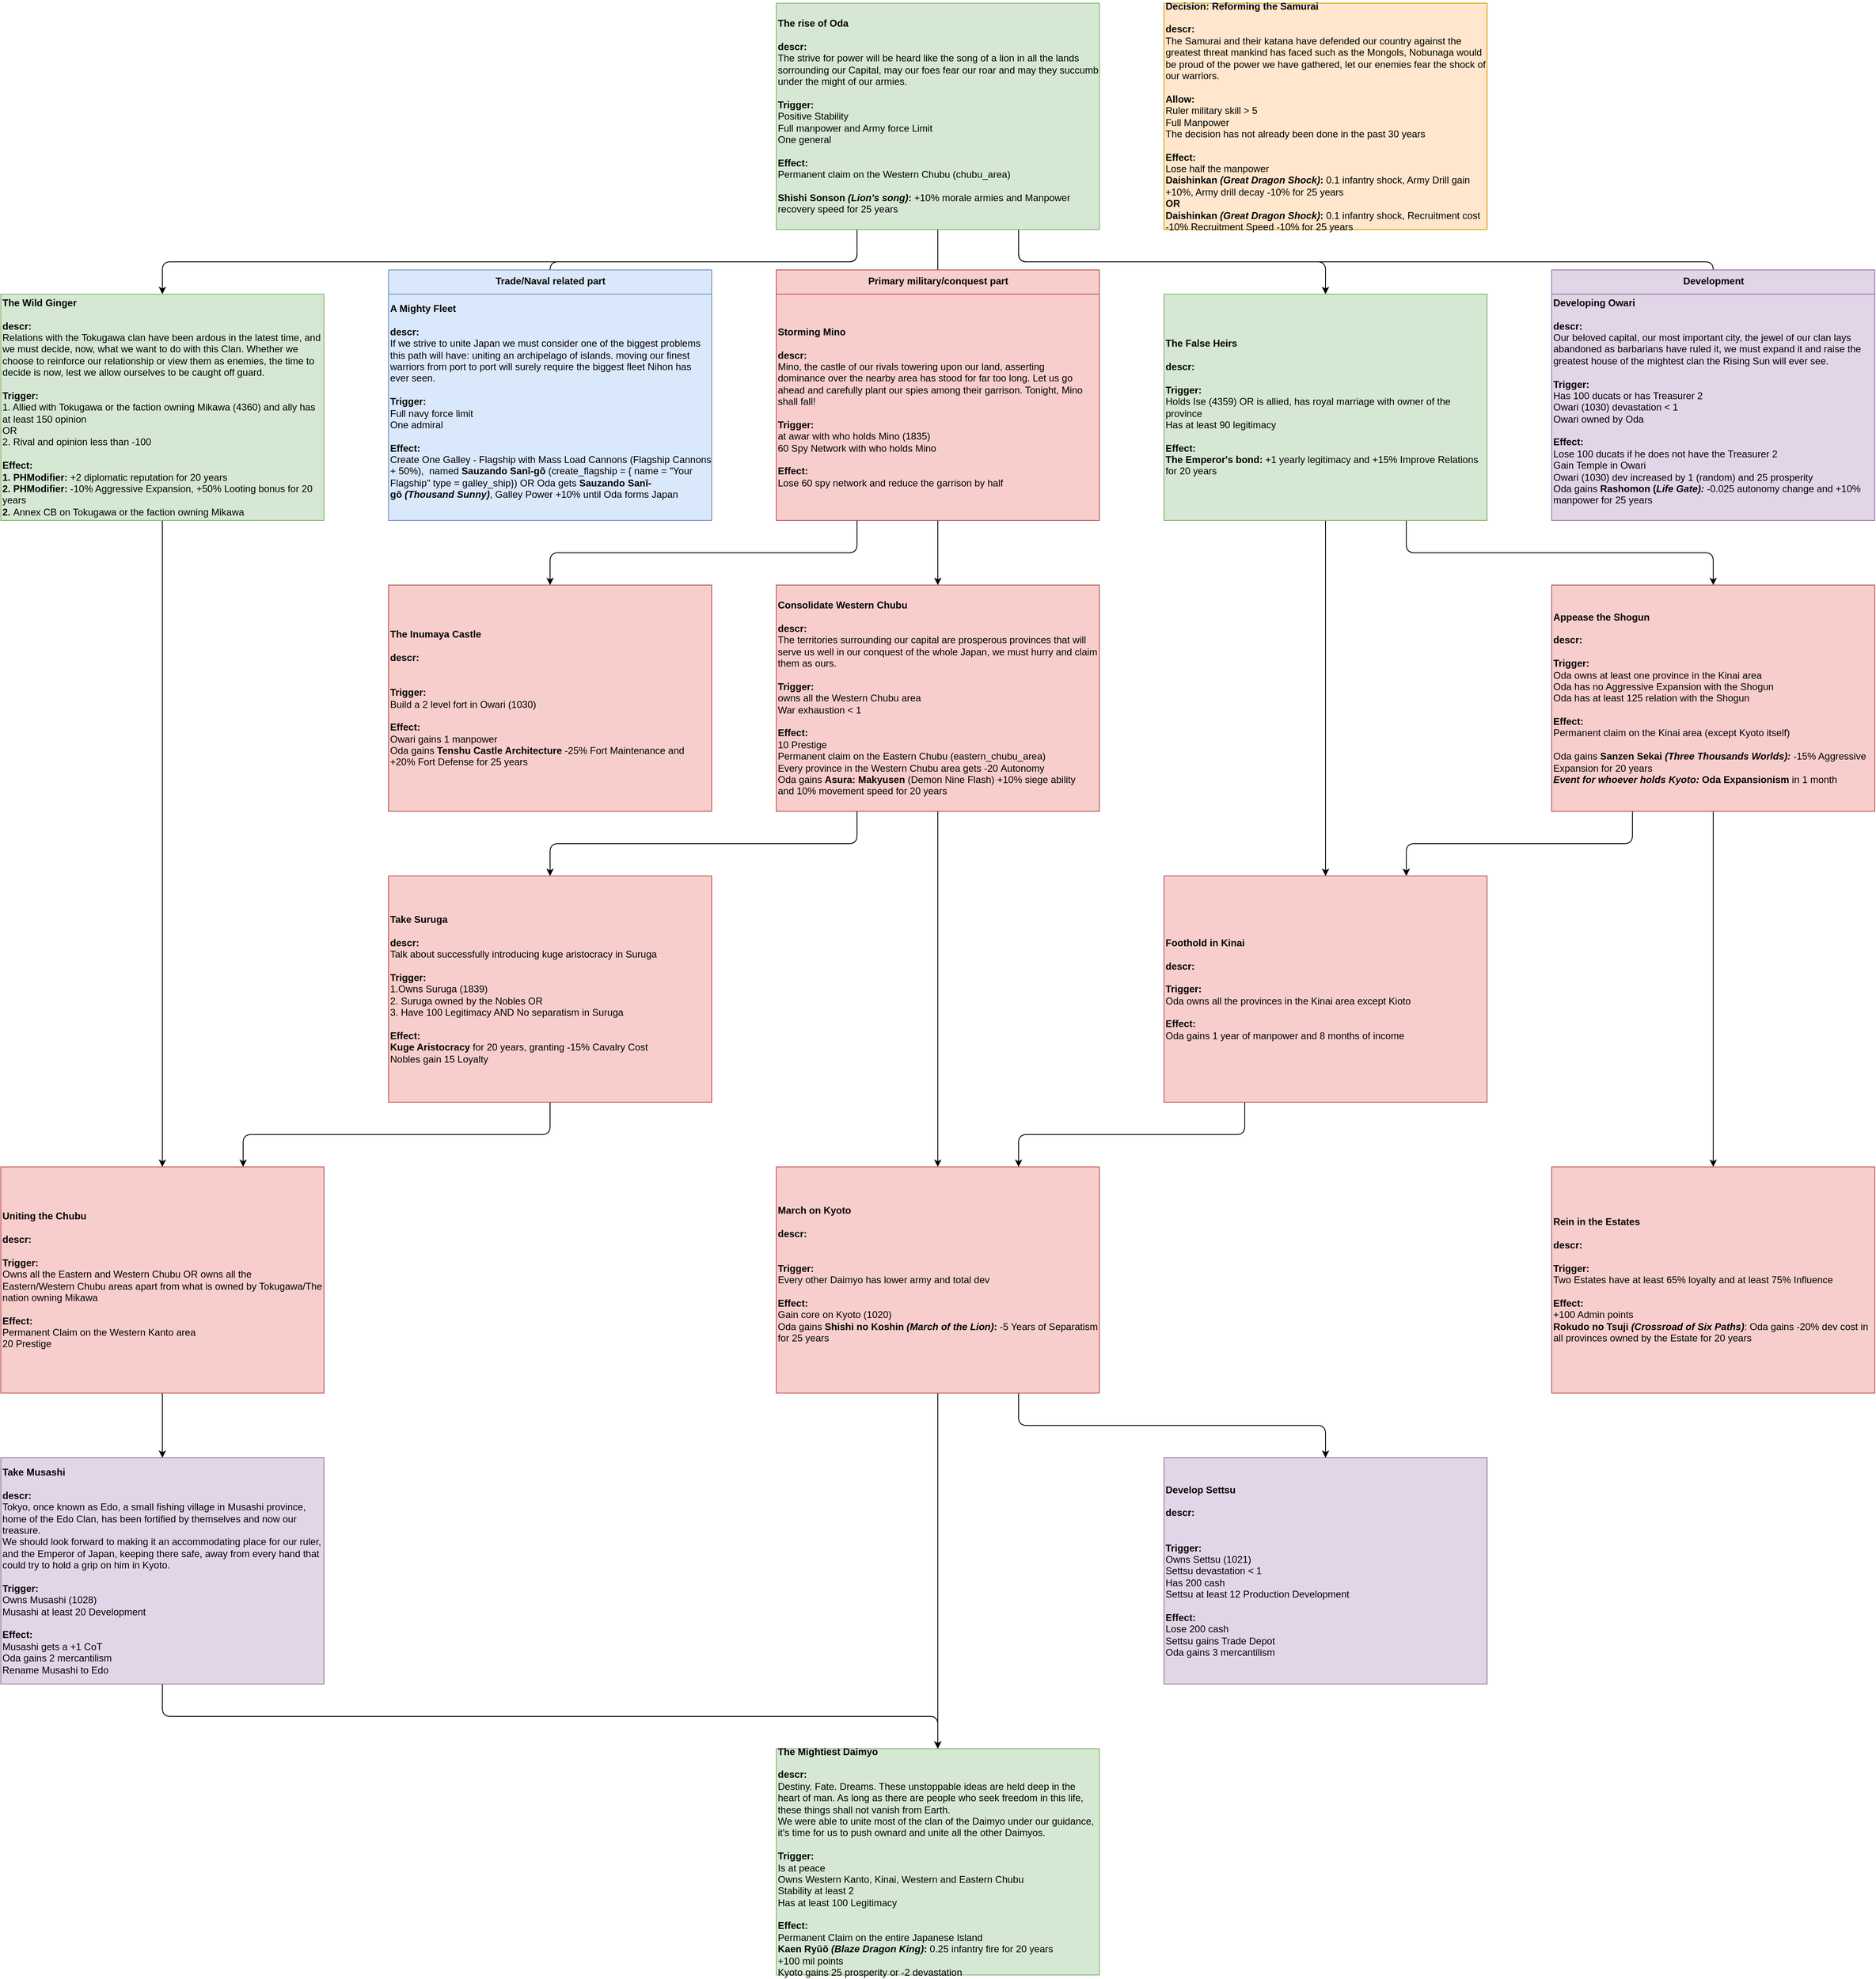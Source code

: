 <mxfile version="12.3.2" type="device" pages="2"><diagram id="JSD4XVhqdjZ0qdAwJBC-" name="Missions"><mxGraphModel dx="1211" dy="680" grid="1" gridSize="10" guides="1" tooltips="1" connect="1" arrows="1" fold="1" page="1" pageScale="1" pageWidth="850" pageHeight="1100" math="0" shadow="0"><root><mxCell id="0"/><mxCell id="1" value="Main" style="" parent="0"/><mxCell id="2OBGQx4GqxeWpotv18xd-1" style="edgeStyle=orthogonalEdgeStyle;rounded=1;orthogonalLoop=1;jettySize=auto;html=1;exitX=0.25;exitY=1;exitDx=0;exitDy=0;strokeColor=#000000;" parent="1" source="Y26h0f_wuVTDSehm1rrH-1" target="B0rpLfULLucIOQTWDKYv-7" edge="1"><mxGeometry relative="1" as="geometry"/></mxCell><mxCell id="2OBGQx4GqxeWpotv18xd-2" style="edgeStyle=orthogonalEdgeStyle;rounded=1;orthogonalLoop=1;jettySize=auto;html=1;exitX=0.25;exitY=1;exitDx=0;exitDy=0;strokeColor=#000000;" parent="1" source="Y26h0f_wuVTDSehm1rrH-1" target="Y26h0f_wuVTDSehm1rrH-34" edge="1"><mxGeometry relative="1" as="geometry"><mxPoint x="220" y="210" as="targetPoint"/></mxGeometry></mxCell><mxCell id="2OBGQx4GqxeWpotv18xd-4" value="" style="edgeStyle=orthogonalEdgeStyle;rounded=1;orthogonalLoop=1;jettySize=auto;html=1;align=left;strokeColor=#000000;" parent="1" source="Y26h0f_wuVTDSehm1rrH-1" target="2OBGQx4GqxeWpotv18xd-3" edge="1"><mxGeometry relative="1" as="geometry"/></mxCell><mxCell id="2OBGQx4GqxeWpotv18xd-35" style="edgeStyle=orthogonalEdgeStyle;rounded=1;orthogonalLoop=1;jettySize=auto;html=1;exitX=0.75;exitY=1;exitDx=0;exitDy=0;fontFamily=Helvetica;fontSize=12;align=left;strokeColor=#000000;" parent="1" source="Y26h0f_wuVTDSehm1rrH-1" target="LGNKh-_NVytR2vD37A4J-4" edge="1"><mxGeometry relative="1" as="geometry"/></mxCell><mxCell id="2OBGQx4GqxeWpotv18xd-37" style="edgeStyle=orthogonalEdgeStyle;rounded=1;orthogonalLoop=1;jettySize=auto;html=1;exitX=0.75;exitY=1;exitDx=0;exitDy=0;fontFamily=Helvetica;fontSize=12;align=left;strokeColor=#000000;" parent="1" source="Y26h0f_wuVTDSehm1rrH-1" target="2OBGQx4GqxeWpotv18xd-30" edge="1"><mxGeometry relative="1" as="geometry"/></mxCell><mxCell id="Y26h0f_wuVTDSehm1rrH-1" value="&lt;b style=&quot;font-size: 12px&quot;&gt;The rise of Oda&lt;/b&gt;&lt;br style=&quot;font-size: 12px&quot;&gt;&lt;br style=&quot;font-size: 12px&quot;&gt;&lt;b style=&quot;font-size: 12px&quot;&gt;descr:&lt;/b&gt;&amp;nbsp;&lt;div align=&quot;left&quot; style=&quot;font-size: 12px&quot;&gt;&lt;div align=&quot;left&quot;&gt;The strive for power will be heard like the song of a lion in all the lands sorrounding our Capital, may our foes fear our roar and may they succumb under the might of our armies.&lt;/div&gt;&lt;div align=&quot;left&quot;&gt;&lt;br&gt;&lt;/div&gt;&lt;/div&gt;&lt;div align=&quot;left&quot; style=&quot;font-size: 12px&quot;&gt;&lt;b style=&quot;font-size: 12px&quot;&gt;Trigger:&lt;/b&gt;&lt;/div&gt;&lt;div align=&quot;left&quot; style=&quot;font-size: 12px&quot;&gt;Positive Stability&lt;/div&gt;&lt;div align=&quot;left&quot; style=&quot;font-size: 12px&quot;&gt;Full manpower and Army force Limit&lt;/div&gt;&lt;div align=&quot;left&quot; style=&quot;font-size: 12px&quot;&gt;One general&lt;/div&gt;&lt;div align=&quot;left&quot; style=&quot;font-size: 12px&quot;&gt;&lt;br style=&quot;font-size: 12px&quot;&gt;&lt;/div&gt;&lt;div align=&quot;left&quot; style=&quot;font-size: 12px&quot;&gt;&lt;b style=&quot;font-size: 12px&quot;&gt;Effect:&lt;/b&gt;&lt;/div&gt;&lt;div align=&quot;left&quot; style=&quot;font-size: 12px&quot;&gt;Permanent claim on the Western Chubu (chubu_area)&lt;/div&gt;&lt;div align=&quot;left&quot; style=&quot;font-size: 12px&quot;&gt;&lt;br style=&quot;font-size: 12px&quot;&gt;&lt;/div&gt;&lt;b style=&quot;font-size: 12px&quot;&gt;Shishi Sonson&amp;nbsp;&lt;i style=&quot;font-size: 12px&quot;&gt;(Lion's song)&lt;/i&gt;:&lt;/b&gt;&lt;span style=&quot;font-size: 12px&quot;&gt;&amp;nbsp;+10% morale armies and Manpower recovery speed&amp;nbsp;for 25 years&lt;/span&gt;&lt;b style=&quot;font-size: 12px&quot;&gt;&lt;br style=&quot;font-size: 12px&quot;&gt;&lt;/b&gt;" style="rounded=0;whiteSpace=wrap;html=1;align=left;fillColor=#d5e8d4;strokeColor=#82b366;fontSize=12;fontFamily=Helvetica;" parent="1" vertex="1"><mxGeometry x="960" width="400" height="280" as="geometry"/></mxCell><mxCell id="8i89jGj5T_vlo5FBHWfQ-71" value="&lt;b&gt;Decision: Reforming the Samurai&lt;/b&gt;&lt;br&gt;&lt;br&gt;&lt;b&gt;descr:&lt;/b&gt;&amp;nbsp;&lt;div align=&quot;left&quot;&gt;The Samurai and their katana have defended our country against the greatest threat mankind has faced such as the Mongols, Nobunaga would be proud of the power we have gathered, let our enemies fear the shock of our warriors.&lt;/div&gt;&lt;div align=&quot;left&quot;&gt;&lt;br&gt;&lt;/div&gt;&lt;div align=&quot;left&quot;&gt;&lt;b&gt;Allow:&lt;/b&gt;&lt;/div&gt;&lt;div align=&quot;left&quot;&gt;Ruler military skill &amp;gt; 5&lt;/div&gt;&lt;div align=&quot;left&quot;&gt;Full Manpower&lt;/div&gt;&lt;div align=&quot;left&quot;&gt;The decision has not already been done in the past 30 years&lt;/div&gt;&lt;div align=&quot;left&quot;&gt;&lt;br&gt;&lt;/div&gt;&lt;div align=&quot;left&quot;&gt;&lt;b&gt;Effect:&lt;/b&gt;&lt;/div&gt;Lose&amp;nbsp;half the manpower&lt;br&gt;&lt;b&gt;Daishinkan&amp;nbsp;&lt;/b&gt;&lt;i&gt;&lt;b&gt;(Great Dragon Shock)&lt;/b&gt;&lt;/i&gt;&lt;b&gt;:&lt;/b&gt;&amp;nbsp;0.1 infantry shock, Army Drill gain +10%, Army drill decay -10% for 25 years&lt;br&gt;&lt;b&gt;OR&lt;br&gt;&lt;/b&gt;&lt;b&gt;Daishinkan&amp;nbsp;&lt;/b&gt;&lt;i&gt;&lt;b&gt;(Great Dragon Shock)&lt;/b&gt;&lt;/i&gt;&lt;b&gt;:&lt;/b&gt;&amp;nbsp;0.1 infantry shock, Recruitment cost -10% Recruitment Speed -10% for 25 years&lt;b&gt;&lt;br&gt;&lt;/b&gt;" style="rounded=0;whiteSpace=wrap;html=1;align=left;fillColor=#ffe6cc;strokeColor=#d79b00;fontSize=12;fontFamily=Helvetica;" parent="1" vertex="1"><mxGeometry x="1440" width="400" height="280" as="geometry"/></mxCell><mxCell id="LGNKh-_NVytR2vD37A4J-4" value="&lt;b&gt;Developing Owari&lt;/b&gt;&lt;br&gt;&lt;br&gt;&lt;b&gt;descr:&lt;/b&gt;&amp;nbsp;&lt;div align=&quot;left&quot;&gt;Our beloved capital, our most important city, the jewel of our clan lays abandoned as barbarians have ruled it, we must expand it and raise the greatest house of the mightest clan the Rising Sun will ever see.&lt;/div&gt;&lt;div align=&quot;left&quot;&gt;&lt;br&gt;&lt;/div&gt;&lt;div align=&quot;left&quot;&gt;&lt;b&gt;Trigger:&lt;/b&gt;&lt;/div&gt;&lt;div align=&quot;left&quot;&gt;Has 100 ducats or has&amp;nbsp;Treasurer 2&lt;/div&gt;&lt;div align=&quot;left&quot;&gt;Owari (1030) devastation &amp;lt; 1&lt;/div&gt;&lt;div align=&quot;left&quot;&gt;Owari owned by Oda&lt;br&gt;&lt;/div&gt;&lt;div align=&quot;left&quot;&gt;&lt;br&gt;&lt;/div&gt;&lt;div align=&quot;left&quot;&gt;&lt;b&gt;Effect:&lt;/b&gt;&lt;/div&gt;&lt;div align=&quot;left&quot;&gt;Lose 100 ducats if he does not have the Treasurer 2&lt;/div&gt;&lt;div align=&quot;left&quot;&gt;Gain Temple in Owari&lt;br&gt;&lt;/div&gt;&lt;div align=&quot;left&quot;&gt;Owari (1030) dev increased by&amp;nbsp;1 (random) and 25 prosperity&lt;br&gt;&lt;/div&gt;&lt;div align=&quot;left&quot;&gt;Oda gains&amp;nbsp;&lt;b&gt;Rashomon (&lt;/b&gt;&lt;i style=&quot;font-weight: bold&quot;&gt;Life Gate):&lt;/i&gt;&amp;nbsp;-0.025&amp;nbsp;autonomy change and +10% manpower for 25 years&lt;/div&gt;&lt;b style=&quot;font-size: 12px&quot;&gt;&lt;br&gt;&lt;/b&gt;" style="rounded=0;whiteSpace=wrap;html=1;align=left;fillColor=#e1d5e7;strokeColor=#9673a6;fontSize=12;fontFamily=Helvetica;" parent="1" vertex="1"><mxGeometry x="1920" y="360" width="400" height="280" as="geometry"/></mxCell><mxCell id="2OBGQx4GqxeWpotv18xd-40" style="edgeStyle=orthogonalEdgeStyle;rounded=1;orthogonalLoop=1;jettySize=auto;html=1;exitX=0.75;exitY=1;exitDx=0;exitDy=0;fontFamily=Helvetica;fontSize=12;align=left;strokeColor=#000000;" parent="1" source="2OBGQx4GqxeWpotv18xd-30" target="2OBGQx4GqxeWpotv18xd-38" edge="1"><mxGeometry relative="1" as="geometry"/></mxCell><mxCell id="2OBGQx4GqxeWpotv18xd-41" style="edgeStyle=orthogonalEdgeStyle;rounded=1;orthogonalLoop=1;jettySize=auto;html=1;exitX=0.5;exitY=1;exitDx=0;exitDy=0;fontFamily=Helvetica;fontSize=12;align=left;strokeColor=#000000;" parent="1" source="2OBGQx4GqxeWpotv18xd-30" target="2OBGQx4GqxeWpotv18xd-39" edge="1"><mxGeometry relative="1" as="geometry"/></mxCell><mxCell id="2OBGQx4GqxeWpotv18xd-30" value="&lt;b&gt;The False Heirs&lt;/b&gt;&lt;br&gt;&lt;br&gt;&lt;b&gt;descr:&lt;/b&gt;&amp;nbsp;&lt;div align=&quot;left&quot;&gt;&lt;br&gt;&lt;/div&gt;&lt;div align=&quot;left&quot;&gt;&lt;b&gt;Trigger:&lt;/b&gt;&lt;/div&gt;&lt;div align=&quot;left&quot;&gt;Holds Ise (4359) OR is allied, has royal marriage with&amp;nbsp;owner of the province&lt;br&gt;&lt;/div&gt;&lt;div align=&quot;left&quot;&gt;Has&amp;nbsp;at least&amp;nbsp;90&amp;nbsp;legitimacy&lt;/div&gt;&lt;div align=&quot;left&quot;&gt;&lt;br&gt;&lt;/div&gt;&lt;div align=&quot;left&quot;&gt;&lt;b&gt;Effect:&lt;/b&gt;&lt;/div&gt;&lt;div align=&quot;left&quot;&gt;&lt;b&gt;The Emperor's bond:&lt;/b&gt;&amp;nbsp;+1 yearly legitimacy and +15% Improve Relations for 20 years&lt;/div&gt;" style="rounded=0;whiteSpace=wrap;html=1;align=left;fillColor=#d5e8d4;strokeColor=#82b366;fontSize=12;fontFamily=Helvetica;" parent="1" vertex="1"><mxGeometry x="1440" y="360" width="400" height="280" as="geometry"/></mxCell><mxCell id="Ve_RlpRxSm9PocRQa8Es-2" value="&lt;div style=&quot;font-size: 12px&quot;&gt;&lt;div&gt;&lt;b&gt;Develop Settsu&lt;/b&gt;&lt;br&gt;&lt;br&gt;&lt;b&gt;descr:&lt;/b&gt;&amp;nbsp;&lt;div align=&quot;left&quot;&gt;&lt;br&gt;&lt;/div&gt;&lt;div align=&quot;left&quot;&gt;&lt;br&gt;&lt;/div&gt;&lt;div align=&quot;left&quot;&gt;&lt;b&gt;Trigger:&lt;/b&gt;&lt;/div&gt;&lt;div align=&quot;left&quot;&gt;Owns Settsu (1021)&lt;/div&gt;&lt;div align=&quot;left&quot;&gt;Settsu devastation &amp;lt; 1&lt;/div&gt;&lt;div align=&quot;left&quot;&gt;Has 200 cash&lt;/div&gt;&lt;div align=&quot;left&quot;&gt;Settsu at least 12 Production Development&lt;br&gt;&lt;/div&gt;&lt;div align=&quot;left&quot;&gt;&lt;br&gt;&lt;/div&gt;&lt;div align=&quot;left&quot;&gt;&lt;b&gt;Effect:&lt;/b&gt;&lt;/div&gt;&lt;/div&gt;&lt;div align=&quot;left&quot;&gt;Lose 200 cash&lt;/div&gt;&lt;div align=&quot;left&quot;&gt;Settsu gains Trade Depot&lt;/div&gt;&lt;div align=&quot;left&quot;&gt;Oda gains 3 mercantilism&lt;/div&gt;&lt;/div&gt;" style="rounded=0;whiteSpace=wrap;html=1;align=left;fillColor=#e1d5e7;strokeColor=#9673a6;fontSize=12;fontFamily=Helvetica;" parent="1" vertex="1"><mxGeometry x="1440" y="1800" width="400" height="280" as="geometry"/></mxCell><mxCell id="TkfKBhI54Y9WSPTqpmGy-44" style="edgeStyle=orthogonalEdgeStyle;rounded=1;orthogonalLoop=1;jettySize=auto;html=1;exitX=0.5;exitY=1;exitDx=0;exitDy=0;strokeColor=#000000;" parent="1" source="QoZ0epcxOF2cXhuymn23-5" target="8SSY3p436gc_u3E1pyFP-8" edge="1"><mxGeometry relative="1" as="geometry"/></mxCell><mxCell id="QoZ0epcxOF2cXhuymn23-5" value="&lt;div style=&quot;font-size: 12px&quot;&gt;&lt;div&gt;&lt;b&gt;Take Musashi&lt;/b&gt;&lt;br&gt;&lt;br&gt;&lt;b&gt;descr:&lt;/b&gt;&amp;nbsp;&lt;div align=&quot;left&quot;&gt;&lt;div align=&quot;left&quot;&gt;Tokyo, once known as Edo, a small fishing village in Musashi province, home of the Edo Clan, has been fortified by themselves and now our treasure.&lt;/div&gt;&lt;div align=&quot;left&quot;&gt;We should look forward to making it an accommodating place for our ruler, and the Emperor of Japan, keeping there safe, away from every hand that could try to hold a grip on him in Kyoto.&lt;/div&gt;&lt;div align=&quot;left&quot;&gt;&lt;br&gt;&lt;/div&gt;&lt;/div&gt;&lt;div align=&quot;left&quot;&gt;&lt;b&gt;Trigger:&lt;/b&gt;&lt;/div&gt;&lt;div align=&quot;left&quot;&gt;Owns Musashi (1028)&lt;/div&gt;&lt;div align=&quot;left&quot;&gt;Musashi at least 20 Development&lt;br&gt;&lt;/div&gt;&lt;div align=&quot;left&quot;&gt;&lt;br&gt;&lt;/div&gt;&lt;div align=&quot;left&quot;&gt;&lt;b&gt;Effect:&lt;/b&gt;&lt;/div&gt;&lt;/div&gt;&lt;div align=&quot;left&quot;&gt;Musashi gets a +1 CoT&lt;/div&gt;&lt;div align=&quot;left&quot;&gt;Oda gains 2 mercantilism&lt;/div&gt;&lt;div align=&quot;left&quot;&gt;Rename Musashi to Edo&lt;/div&gt;&lt;/div&gt;" style="rounded=0;whiteSpace=wrap;html=1;align=left;fillColor=#e1d5e7;strokeColor=#9673a6;fontSize=12;fontFamily=Helvetica;" parent="1" vertex="1"><mxGeometry y="1800" width="400" height="280" as="geometry"/></mxCell><mxCell id="2OBGQx4GqxeWpotv18xd-32" style="edgeStyle=orthogonalEdgeStyle;rounded=1;orthogonalLoop=1;jettySize=auto;html=1;exitX=0.5;exitY=1;exitDx=0;exitDy=0;fontFamily=Helvetica;fontSize=12;align=left;strokeColor=#000000;" parent="1" source="k0WbKt2_abI3EW-nsHpf-3" target="QoZ0epcxOF2cXhuymn23-5" edge="1"><mxGeometry relative="1" as="geometry"/></mxCell><mxCell id="k0WbKt2_abI3EW-nsHpf-3" value="&lt;div style=&quot;font-size: 12px&quot;&gt;&lt;div&gt;&lt;b&gt;Uniting the Chubu&lt;/b&gt;&lt;br&gt;&lt;br&gt;&lt;b&gt;descr:&lt;/b&gt;&amp;nbsp;&lt;div align=&quot;left&quot;&gt;&lt;br&gt;&lt;/div&gt;&lt;div align=&quot;left&quot;&gt;&lt;b&gt;Trigger:&lt;/b&gt;&lt;/div&gt;&lt;div align=&quot;left&quot;&gt;Owns all the&amp;nbsp;Eastern and Western Chubu OR owns all the Eastern/Western Chubu areas apart from what is owned by Tokugawa/The nation owning Mikawa&lt;/div&gt;&lt;div align=&quot;left&quot;&gt;&lt;br&gt;&lt;/div&gt;&lt;div align=&quot;left&quot;&gt;&lt;b&gt;Effect:&lt;/b&gt;&lt;/div&gt;&lt;/div&gt;&lt;div align=&quot;left&quot;&gt;Permanent Claim on the Western Kanto area&lt;/div&gt;&lt;div align=&quot;left&quot;&gt;20 Prestige&amp;nbsp;&lt;/div&gt;&lt;/div&gt;" style="rounded=0;whiteSpace=wrap;html=1;align=left;fillColor=#f8cecc;strokeColor=#b85450;fontSize=12;fontFamily=Helvetica;" parent="1" vertex="1"><mxGeometry y="1440" width="400" height="280" as="geometry"/></mxCell><mxCell id="8SSY3p436gc_u3E1pyFP-8" value="&lt;div&gt;&lt;b&gt;The Mightiest Daimyo&lt;/b&gt;&lt;br&gt;&lt;br&gt;&lt;b&gt;descr:&lt;/b&gt;&amp;nbsp;&lt;div align=&quot;left&quot;&gt;Destiny. Fate. Dreams. These unstoppable ideas are held deep in the heart of man. As long as there are people who seek freedom in this life, these things shall not vanish from Earth.&lt;/div&gt;&lt;div align=&quot;left&quot;&gt;We were able to unite most of the clan of the Daimyo under our guidance, it's time for us to push ownard and unite all the other Daimyos.&lt;/div&gt;&lt;div align=&quot;left&quot;&gt;&lt;br&gt;&lt;/div&gt;&lt;div align=&quot;left&quot;&gt;&lt;b&gt;Trigger:&lt;/b&gt;&lt;/div&gt;&lt;div align=&quot;left&quot;&gt;Is at peace&lt;/div&gt;&lt;div align=&quot;left&quot;&gt;Owns Western Kanto, Kinai, Western and Eastern Chubu&lt;/div&gt;&lt;div align=&quot;left&quot;&gt;Stability at least 2&lt;/div&gt;&lt;div align=&quot;left&quot;&gt;Has at least 100 Legitimacy&lt;br&gt;&lt;/div&gt;&lt;div align=&quot;left&quot;&gt;&lt;br&gt;&lt;/div&gt;&lt;div align=&quot;left&quot;&gt;&lt;b&gt;Effect:&lt;/b&gt;&lt;/div&gt;&lt;/div&gt;&lt;div align=&quot;left&quot;&gt;Permanent Claim on the&amp;nbsp;entire Japanese Island&lt;br&gt;&lt;/div&gt;&lt;b&gt;Kaen Ryūō&amp;nbsp;&lt;i&gt;(Blaze Dragon King)&lt;/i&gt;:&lt;/b&gt;&amp;nbsp;0.25 infantry fire&amp;nbsp;for 20 years&lt;br&gt;+100&amp;nbsp;mil points&lt;br&gt;Kyoto gains 25 prosperity&amp;nbsp;or -2 devastation&lt;div style=&quot;font-size: 12px&quot;&gt;&lt;/div&gt;" style="rounded=0;whiteSpace=wrap;html=1;align=left;fillColor=#d5e8d4;strokeColor=#82b366;fontSize=12;fontFamily=Helvetica;" parent="1" vertex="1"><mxGeometry x="960" y="2160" width="400" height="280" as="geometry"/></mxCell><mxCell id="2OBGQx4GqxeWpotv18xd-48" style="edgeStyle=orthogonalEdgeStyle;rounded=1;orthogonalLoop=1;jettySize=auto;html=1;exitX=0.5;exitY=1;exitDx=0;exitDy=0;fontFamily=Helvetica;fontSize=12;align=left;strokeColor=#000000;" parent="1" source="8i89jGj5T_vlo5FBHWfQ-15" target="8SSY3p436gc_u3E1pyFP-8" edge="1"><mxGeometry relative="1" as="geometry"/></mxCell><mxCell id="KoCgyW-CBRP4PZEcBpBx-2" style="edgeStyle=orthogonalEdgeStyle;orthogonalLoop=1;jettySize=auto;html=1;exitX=0.75;exitY=1;exitDx=0;exitDy=0;rounded=1;strokeColor=#000000;" parent="1" source="8i89jGj5T_vlo5FBHWfQ-15" target="Ve_RlpRxSm9PocRQa8Es-2" edge="1"><mxGeometry relative="1" as="geometry"/></mxCell><mxCell id="8i89jGj5T_vlo5FBHWfQ-15" value="&lt;div style=&quot;font-size: 12px&quot;&gt;&lt;div&gt;&lt;b&gt;March on Kyoto&lt;/b&gt;&lt;br&gt;&lt;br&gt;&lt;b&gt;descr:&lt;/b&gt;&lt;/div&gt;&lt;div&gt;&lt;br&gt;&lt;div align=&quot;left&quot;&gt;&lt;br&gt;&lt;/div&gt;&lt;div align=&quot;left&quot;&gt;&lt;b&gt;Trigger:&lt;/b&gt;&lt;/div&gt;&lt;div align=&quot;left&quot;&gt;Every other Daimyo has lower army and total dev&lt;br&gt;&lt;/div&gt;&lt;div align=&quot;left&quot;&gt;&lt;br&gt;&lt;/div&gt;&lt;div align=&quot;left&quot;&gt;&lt;b&gt;Effect:&lt;/b&gt;&lt;/div&gt;&lt;div align=&quot;left&quot;&gt;Gain core on Kyoto (1020)&lt;/div&gt;&lt;div align=&quot;left&quot;&gt;Oda gains&amp;nbsp;&lt;b&gt;Shishi no Koshin&amp;nbsp;&lt;/b&gt;&lt;i&gt;&lt;b&gt;(&lt;/b&gt;&lt;b&gt;March of the Lion&lt;/b&gt;&lt;b&gt;)&lt;/b&gt;&lt;/i&gt;&lt;b&gt;:&lt;/b&gt;&amp;nbsp;-5 Years of Separatism for 25 years&lt;/div&gt;&lt;/div&gt;&lt;div&gt;&lt;br&gt;&lt;/div&gt;&lt;/div&gt;" style="rounded=0;whiteSpace=wrap;html=1;align=left;fillColor=#f8cecc;strokeColor=#b85450;fontSize=12;fontFamily=Helvetica;" parent="1" vertex="1"><mxGeometry x="960" y="1440" width="400" height="280" as="geometry"/></mxCell><mxCell id="Y26h0f_wuVTDSehm1rrH-75" value="" style="edgeStyle=orthogonalEdgeStyle;rounded=0;orthogonalLoop=1;jettySize=auto;html=1;" parent="1" edge="1"><mxGeometry relative="1" as="geometry"><mxPoint x="1340" y="1680.071" as="sourcePoint"/></mxGeometry></mxCell><mxCell id="Y26h0f_wuVTDSehm1rrH-77" style="edgeStyle=orthogonalEdgeStyle;rounded=0;orthogonalLoop=1;jettySize=auto;html=1;" parent="1" edge="1"><mxGeometry relative="1" as="geometry"><Array as="points"><mxPoint x="1340" y="1720"/><mxPoint x="900" y="1720"/></Array><mxPoint x="1342.857" y="1680.071" as="sourcePoint"/></mxGeometry></mxCell><mxCell id="Y26h0f_wuVTDSehm1rrH-79" style="edgeStyle=orthogonalEdgeStyle;rounded=0;orthogonalLoop=1;jettySize=auto;html=1;" parent="1" edge="1"><mxGeometry relative="1" as="geometry"><Array as="points"><mxPoint x="1340" y="1720"/><mxPoint x="460" y="1720"/></Array><mxPoint x="1342.857" y="1680.071" as="sourcePoint"/></mxGeometry></mxCell><mxCell id="Y26h0f_wuVTDSehm1rrH-83" style="edgeStyle=orthogonalEdgeStyle;rounded=0;orthogonalLoop=1;jettySize=auto;html=1;" parent="1" edge="1"><mxGeometry relative="1" as="geometry"><Array as="points"><mxPoint x="1340" y="2120"/><mxPoint x="900" y="2120"/></Array><mxPoint x="1342.857" y="2080.071" as="sourcePoint"/></mxGeometry></mxCell><mxCell id="2OBGQx4GqxeWpotv18xd-28" style="edgeStyle=orthogonalEdgeStyle;rounded=1;orthogonalLoop=1;jettySize=auto;html=1;exitX=0.5;exitY=1;exitDx=0;exitDy=0;fontFamily=Helvetica;fontSize=12;align=left;strokeColor=#000000;" parent="1" source="B0rpLfULLucIOQTWDKYv-7" target="k0WbKt2_abI3EW-nsHpf-3" edge="1"><mxGeometry relative="1" as="geometry"/></mxCell><mxCell id="B0rpLfULLucIOQTWDKYv-7" value="&lt;div align=&quot;left&quot; style=&quot;font-size: 12px&quot;&gt;&lt;b style=&quot;font-size: 12px&quot;&gt;The Wild Ginger&lt;/b&gt;&lt;br style=&quot;font-size: 12px&quot;&gt;&lt;br style=&quot;font-size: 12px&quot;&gt;&lt;b style=&quot;font-size: 12px&quot;&gt;descr:&lt;/b&gt;&amp;nbsp;&lt;div align=&quot;left&quot; style=&quot;font-size: 12px&quot;&gt;Relations with the Tokugawa clan have been ardous in the latest time, and we must decide, now, what we want to do with this Clan.&amp;nbsp;&lt;span&gt;Whether we choose to reinforce our relationship or view them as enemies, the time to decide is now, lest we allow ourselves to be caught off guard.&lt;/span&gt;&lt;/div&gt;&lt;div align=&quot;left&quot;&gt;&lt;br&gt;&lt;/div&gt;&lt;div align=&quot;left&quot;&gt;&lt;b&gt;Trigger:&lt;/b&gt;&lt;/div&gt;&lt;div align=&quot;left&quot;&gt;1. Allied with Tokugawa or the faction owning Mikawa (4360) and ally has at least 150 opinion&lt;br&gt;&lt;/div&gt;&lt;div align=&quot;left&quot;&gt;OR&amp;nbsp;&lt;/div&gt;&lt;div align=&quot;left&quot;&gt;2. Rival and opinion less than -100&lt;br&gt;&lt;/div&gt;&lt;div align=&quot;left&quot;&gt;&lt;br&gt;&lt;/div&gt;&lt;div align=&quot;left&quot;&gt;&lt;b&gt;Effect:&lt;/b&gt;&lt;/div&gt;&lt;div align=&quot;left&quot;&gt;&lt;b&gt;1. PHModifier:&lt;/b&gt;&amp;nbsp;+2 diplomatic reputation for 20 years&lt;br&gt;&lt;/div&gt;&lt;div align=&quot;left&quot;&gt;&lt;b&gt;2. PHModifier:&lt;/b&gt;&amp;nbsp;-10% Aggressive Expansion, +50% Looting bonus for 20 years&lt;br&gt;&lt;/div&gt;&lt;div align=&quot;left&quot;&gt;&lt;b&gt;2.&lt;/b&gt;&amp;nbsp;Annex CB on Tokugawa or the faction owning Mikawa&lt;/div&gt;&lt;/div&gt;" style="rounded=0;whiteSpace=wrap;html=1;align=left;fillColor=#d5e8d4;strokeColor=#82b366;fontSize=12;fontFamily=Helvetica;" parent="1" vertex="1"><mxGeometry y="360" width="400" height="280" as="geometry"/></mxCell><mxCell id="Y26h0f_wuVTDSehm1rrH-34" value="&lt;b&gt;A Mighty Fleet&lt;/b&gt;&lt;br&gt;&lt;br&gt;&lt;b&gt;descr:&lt;/b&gt;&amp;nbsp;&lt;div align=&quot;left&quot;&gt;If we strive to unite Japan we must consider one of the biggest problems this path will have: uniting an archipelago of islands. moving our finest warriors from port to port will surely require the biggest fleet Nihon has ever seen.&lt;/div&gt;&lt;div align=&quot;left&quot;&gt;&lt;br&gt;&lt;/div&gt;&lt;div align=&quot;left&quot;&gt;&lt;b&gt;Trigger:&lt;/b&gt;&lt;/div&gt;&lt;div align=&quot;left&quot;&gt;Full navy force limit&lt;br&gt;&lt;/div&gt;&lt;div align=&quot;left&quot;&gt;One admiral&lt;/div&gt;&lt;div align=&quot;left&quot;&gt;&lt;br&gt;&lt;/div&gt;&lt;div align=&quot;left&quot;&gt;&lt;b&gt;Effect:&lt;/b&gt;&lt;/div&gt;&lt;div align=&quot;left&quot;&gt;Create One Galley - Flagship with Mass Load Cannons (Flagship Cannons + 50%),&amp;nbsp; named&amp;nbsp;&lt;b&gt;Sauzando Sanī-gō&lt;/b&gt;&amp;nbsp;(create_flagship = { name = &quot;Your Flagship&quot; type = galley_ship}) OR&amp;nbsp;Oda gets&amp;nbsp;&lt;b&gt;Sauzando Sanī-gō&amp;nbsp;&lt;i&gt;(Thousand Sunny)&lt;/i&gt;&lt;/b&gt;, Galley Power +10% until Oda forms Japan&lt;/div&gt;&lt;b style=&quot;font-size: 12px&quot;&gt;&lt;br&gt;&lt;/b&gt;" style="rounded=0;whiteSpace=wrap;html=1;align=left;fillColor=#dae8fc;strokeColor=#6c8ebf;fontSize=12;fontFamily=Helvetica;" parent="1" vertex="1"><mxGeometry x="480" y="360" width="400" height="280" as="geometry"/></mxCell><mxCell id="Y26h0f_wuVTDSehm1rrH-82" style="edgeStyle=orthogonalEdgeStyle;rounded=0;orthogonalLoop=1;jettySize=auto;html=1;" parent="1" edge="1"><mxGeometry relative="1" as="geometry"><mxPoint x="900" y="2080" as="sourcePoint"/></mxGeometry></mxCell><mxCell id="Y26h0f_wuVTDSehm1rrH-81" style="edgeStyle=orthogonalEdgeStyle;rounded=0;orthogonalLoop=1;jettySize=auto;html=1;" parent="1" edge="1"><mxGeometry relative="1" as="geometry"><Array as="points"><mxPoint x="460" y="2120"/><mxPoint x="900" y="2120"/></Array><mxPoint x="457.143" y="2080" as="sourcePoint"/></mxGeometry></mxCell><mxCell id="doVmv96XuNLW7yNiqBIi-128" style="edgeStyle=orthogonalEdgeStyle;rounded=0;orthogonalLoop=1;jettySize=auto;html=1;exitX=0.5;exitY=1;exitDx=0;exitDy=0;entryX=0.5;entryY=0;entryDx=0;entryDy=0;" parent="1" edge="1"><mxGeometry relative="1" as="geometry"><mxPoint x="1778.571" y="1292.714" as="sourcePoint"/></mxGeometry></mxCell><mxCell id="doVmv96XuNLW7yNiqBIi-126" style="edgeStyle=orthogonalEdgeStyle;rounded=0;orthogonalLoop=1;jettySize=auto;html=1;exitX=0.5;exitY=1;exitDx=0;exitDy=0;entryX=0.5;entryY=0;entryDx=0;entryDy=0;" parent="1" edge="1"><mxGeometry relative="1" as="geometry"><mxPoint x="1778.571" y="1657.0" as="sourcePoint"/></mxGeometry></mxCell><mxCell id="8i89jGj5T_vlo5FBHWfQ-1" value="Trade/Naval related part" style="text;html=1;fontSize=12;align=center;fontStyle=1;fillColor=#dae8fc;strokeColor=#6c8ebf;fontFamily=Helvetica;" parent="1" vertex="1"><mxGeometry x="480" y="330" width="400" height="30" as="geometry"/></mxCell><mxCell id="8i89jGj5T_vlo5FBHWfQ-2" value="Primary military/conquest part" style="text;html=1;fontSize=12;fontStyle=1;align=center;fillColor=#f8cecc;strokeColor=#b85450;fontFamily=Helvetica;" parent="1" vertex="1"><mxGeometry x="960" y="330" width="400" height="30" as="geometry"/></mxCell><mxCell id="8i89jGj5T_vlo5FBHWfQ-4" value="Development" style="text;html=1;fontSize=12;fontStyle=1;align=center;fillColor=#e1d5e7;strokeColor=#9673a6;fontFamily=Helvetica;" parent="1" vertex="1"><mxGeometry x="1920" y="330" width="400" height="30" as="geometry"/></mxCell><mxCell id="2OBGQx4GqxeWpotv18xd-33" style="edgeStyle=orthogonalEdgeStyle;rounded=1;orthogonalLoop=1;jettySize=auto;html=1;exitX=0.25;exitY=1;exitDx=0;exitDy=0;fontFamily=Helvetica;fontSize=12;align=left;strokeColor=#000000;" parent="1" source="2OBGQx4GqxeWpotv18xd-3" target="2OBGQx4GqxeWpotv18xd-6" edge="1"><mxGeometry relative="1" as="geometry"/></mxCell><mxCell id="2OBGQx4GqxeWpotv18xd-34" style="edgeStyle=orthogonalEdgeStyle;rounded=1;orthogonalLoop=1;jettySize=auto;html=1;exitX=0.5;exitY=1;exitDx=0;exitDy=0;fontFamily=Helvetica;fontSize=12;align=left;strokeColor=#000000;" parent="1" source="2OBGQx4GqxeWpotv18xd-3" target="2OBGQx4GqxeWpotv18xd-7" edge="1"><mxGeometry relative="1" as="geometry"/></mxCell><mxCell id="2OBGQx4GqxeWpotv18xd-3" value="&lt;b&gt;Storming Mino&lt;br&gt;&lt;/b&gt;&lt;br&gt;&lt;b&gt;descr:&lt;/b&gt;&lt;br&gt;Mino, the castle of our rivals towering upon our land, asserting dominance&amp;nbsp;over the nearby area has stood for far too long. Let us go ahead and carefully plant our spies among their garrison. Tonight, Mino shall fall!&lt;br&gt;&lt;br&gt;&lt;b&gt;Trigger:&lt;/b&gt;&lt;br&gt;at awar with who holds Mino (1835)&lt;br&gt;60 Spy Network with who holds Mino&lt;br&gt;&lt;br&gt;&lt;b&gt;Effect:&lt;br&gt;&lt;/b&gt;&lt;div&gt;Lose 60 spy network and reduce the garrison by half&lt;/div&gt;" style="rounded=0;whiteSpace=wrap;html=1;align=left;fillColor=#f8cecc;strokeColor=#b85450;fontSize=12;fontFamily=Helvetica;" parent="1" vertex="1"><mxGeometry x="960" y="360" width="400" height="280" as="geometry"/></mxCell><mxCell id="2OBGQx4GqxeWpotv18xd-6" value="&lt;b&gt;The Inumaya Castle&lt;/b&gt;&amp;nbsp;&lt;br&gt;&lt;br&gt;&lt;div&gt;&lt;b&gt;descr:&lt;/b&gt;&lt;/div&gt;&lt;div&gt;&lt;br&gt;&lt;div align=&quot;left&quot;&gt;&lt;br&gt;&lt;/div&gt;&lt;div align=&quot;left&quot;&gt;&lt;b&gt;Trigger:&lt;/b&gt;&lt;/div&gt;&lt;div align=&quot;left&quot;&gt;Build a 2 level fort in Owari (1030)&lt;/div&gt;&lt;div align=&quot;left&quot;&gt;&lt;br&gt;&lt;/div&gt;&lt;div align=&quot;left&quot;&gt;&lt;b&gt;Effect:&lt;/b&gt;&lt;/div&gt;&lt;/div&gt;&lt;div align=&quot;left&quot;&gt;Owari gains 1 manpower&lt;/div&gt;&lt;div align=&quot;left&quot;&gt;Oda gains&lt;b&gt;&amp;nbsp;Tenshu Castle Architecture &lt;/b&gt;-25% Fort Maintenance and +20% Fort Defense&amp;nbsp;for 25 years&lt;/div&gt;" style="rounded=0;whiteSpace=wrap;html=1;align=left;fillColor=#f8cecc;strokeColor=#b85450;fontSize=12;fontFamily=Helvetica;" parent="1" vertex="1"><mxGeometry x="480" y="720" width="400" height="280" as="geometry"/></mxCell><mxCell id="2OBGQx4GqxeWpotv18xd-26" style="edgeStyle=orthogonalEdgeStyle;rounded=1;orthogonalLoop=1;jettySize=auto;html=1;exitX=0.25;exitY=1;exitDx=0;exitDy=0;fontFamily=Helvetica;fontSize=12;align=left;strokeColor=#000000;" parent="1" source="2OBGQx4GqxeWpotv18xd-7" target="2OBGQx4GqxeWpotv18xd-23" edge="1"><mxGeometry relative="1" as="geometry"/></mxCell><mxCell id="2OBGQx4GqxeWpotv18xd-43" style="edgeStyle=orthogonalEdgeStyle;rounded=1;orthogonalLoop=1;jettySize=auto;html=1;exitX=0.5;exitY=1;exitDx=0;exitDy=0;fontFamily=Helvetica;fontSize=12;align=left;strokeColor=#000000;" parent="1" source="2OBGQx4GqxeWpotv18xd-7" target="8i89jGj5T_vlo5FBHWfQ-15" edge="1"><mxGeometry relative="1" as="geometry"/></mxCell><mxCell id="2OBGQx4GqxeWpotv18xd-7" value="&lt;b&gt;Consolidate Western Chubu&lt;br&gt;&lt;br&gt;&lt;/b&gt;&lt;div&gt;&lt;b&gt;descr:&lt;/b&gt;&lt;/div&gt;&lt;div&gt;The territories surrounding our capital are prosperous provinces that will serve us well in our conquest of the whole Japan, we must hurry and claim them as ours.&lt;br&gt;&lt;div align=&quot;left&quot;&gt;&lt;br&gt;&lt;/div&gt;&lt;div align=&quot;left&quot;&gt;&lt;b&gt;Trigger:&lt;/b&gt;&lt;/div&gt;&lt;div align=&quot;left&quot;&gt;owns all the Western Chubu area&lt;/div&gt;&lt;div align=&quot;left&quot;&gt;War exhaustion &amp;lt; 1&lt;/div&gt;&lt;div align=&quot;left&quot;&gt;&lt;br&gt;&lt;/div&gt;&lt;div align=&quot;left&quot;&gt;&lt;b&gt;Effect:&lt;/b&gt;&lt;/div&gt;&lt;/div&gt;&lt;div align=&quot;left&quot;&gt;10&amp;nbsp;Prestige&lt;br&gt;&lt;/div&gt;&lt;div align=&quot;left&quot;&gt;Permanent claim on the Eastern Chubu (eastern_chubu_area)&lt;/div&gt;&lt;div align=&quot;left&quot;&gt;Every province in the Western Chubu area gets&amp;nbsp;-20&amp;nbsp;Autonomy&lt;/div&gt;&lt;div align=&quot;left&quot;&gt;Oda gains&amp;nbsp;&lt;b&gt;Asura: Makyusen&lt;/b&gt;&amp;nbsp;(Demon Nine Flash)&amp;nbsp;+10%&amp;nbsp;siege ability and&amp;nbsp;10%&amp;nbsp;movement speed for 20 years&lt;/div&gt;" style="rounded=0;whiteSpace=wrap;html=1;align=left;fillColor=#f8cecc;strokeColor=#b85450;fontSize=12;fontFamily=Helvetica;" parent="1" vertex="1"><mxGeometry x="960" y="720" width="400" height="280" as="geometry"/></mxCell><mxCell id="2OBGQx4GqxeWpotv18xd-27" style="edgeStyle=orthogonalEdgeStyle;rounded=1;orthogonalLoop=1;jettySize=auto;html=1;exitX=0.5;exitY=1;exitDx=0;exitDy=0;entryX=0.75;entryY=0;entryDx=0;entryDy=0;fontFamily=Helvetica;fontSize=12;align=left;strokeColor=#000000;" parent="1" source="2OBGQx4GqxeWpotv18xd-23" target="k0WbKt2_abI3EW-nsHpf-3" edge="1"><mxGeometry relative="1" as="geometry"/></mxCell><mxCell id="2OBGQx4GqxeWpotv18xd-23" value="Take Suruga&lt;br&gt;&lt;br&gt;&lt;div&gt;&lt;b&gt;descr:&lt;/b&gt;&lt;/div&gt;&lt;div&gt;&lt;span style=&quot;font-weight: normal&quot;&gt;Talk about successfully introducing kuge aristocracy in Suruga&lt;br&gt;&lt;/span&gt;&lt;div align=&quot;left&quot;&gt;&lt;br&gt;&lt;/div&gt;&lt;div align=&quot;left&quot;&gt;&lt;b&gt;Trigger:&lt;/b&gt;&lt;/div&gt;&lt;div align=&quot;left&quot;&gt;&lt;span style=&quot;font-weight: normal&quot;&gt;1.Owns Suruga (1839)&lt;/span&gt;&lt;/div&gt;&lt;div align=&quot;left&quot;&gt;&lt;span style=&quot;font-weight: normal&quot;&gt;2. Suruga owned by the Nobles OR&lt;/span&gt;&lt;/div&gt;&lt;div align=&quot;left&quot;&gt;&lt;span style=&quot;font-weight: normal&quot;&gt;3. Have 100 Legitimacy AND No separatism in Suruga&lt;/span&gt;&lt;/div&gt;&lt;div align=&quot;left&quot;&gt;&lt;br&gt;&lt;/div&gt;&lt;div align=&quot;left&quot;&gt;&lt;b&gt;Effect:&lt;/b&gt;&lt;/div&gt;&lt;div align=&quot;left&quot;&gt;Kuge Aristocracy&amp;nbsp;&lt;span style=&quot;font-weight: normal&quot;&gt;for 20 years, granting -15% Cavalry Cost&amp;nbsp;&lt;br&gt;&lt;/span&gt;&lt;/div&gt;&lt;div align=&quot;left&quot;&gt;&lt;span style=&quot;font-weight: normal&quot;&gt;Nobles gain 15 Loyalty&lt;/span&gt;&lt;br&gt;&lt;/div&gt;&lt;/div&gt;" style="rounded=0;whiteSpace=wrap;html=1;align=left;fillColor=#f8cecc;strokeColor=#b85450;fontSize=12;fontFamily=Helvetica;fontStyle=1" parent="1" vertex="1"><mxGeometry x="480" y="1080" width="400" height="280" as="geometry"/></mxCell><mxCell id="2OBGQx4GqxeWpotv18xd-45" style="edgeStyle=orthogonalEdgeStyle;rounded=1;orthogonalLoop=1;jettySize=auto;html=1;exitX=0.5;exitY=1;exitDx=0;exitDy=0;fontFamily=Helvetica;fontSize=12;align=left;strokeColor=#000000;" parent="1" source="2OBGQx4GqxeWpotv18xd-38" target="2OBGQx4GqxeWpotv18xd-44" edge="1"><mxGeometry relative="1" as="geometry"/></mxCell><mxCell id="2OBGQx4GqxeWpotv18xd-60" style="edgeStyle=orthogonalEdgeStyle;rounded=1;orthogonalLoop=1;jettySize=auto;html=1;exitX=0.25;exitY=1;exitDx=0;exitDy=0;entryX=0.75;entryY=0;entryDx=0;entryDy=0;fontFamily=Helvetica;fontSize=12;align=left;strokeColor=#000000;" parent="1" source="2OBGQx4GqxeWpotv18xd-38" target="2OBGQx4GqxeWpotv18xd-39" edge="1"><mxGeometry relative="1" as="geometry"/></mxCell><mxCell id="2OBGQx4GqxeWpotv18xd-38" value="Appease the Shogun&lt;br&gt;&lt;br&gt;descr:&amp;nbsp;&lt;br&gt;&lt;br&gt;Trigger:&lt;span style=&quot;font-weight: normal&quot;&gt;&lt;br&gt;&lt;/span&gt;&lt;span style=&quot;font-weight: normal&quot;&gt;Oda owns at least one province in the Kinai area&lt;br&gt;&lt;/span&gt;&lt;span style=&quot;font-weight: normal&quot;&gt;Oda has no Aggressive Expansion with the Shogun&lt;br&gt;Oda has at least 125 relation with the Shogun&lt;br&gt;&lt;/span&gt;&lt;br&gt;Effect:&lt;br&gt;&lt;span style=&quot;font-weight: 400&quot;&gt;Permanent claim on the Kinai area (except Kyoto itself)&lt;br&gt;&lt;/span&gt;&lt;br&gt;&lt;span style=&quot;font-weight: normal&quot;&gt;Oda gains&lt;/span&gt;&amp;nbsp;Sanzen Sekai&amp;nbsp;&lt;i&gt;(Three Thousands Worlds):&lt;/i&gt;&lt;span style=&quot;font-weight: normal&quot;&gt;&amp;nbsp;-15% Aggressive Expansion&amp;nbsp;for 20 years&lt;/span&gt;&lt;br&gt;&lt;i&gt;Event for whoever holds Kyoto:&amp;nbsp;&lt;/i&gt;Oda Expansionism&lt;span style=&quot;font-weight: 400&quot;&gt;&amp;nbsp;in 1 month&lt;/span&gt;" style="rounded=0;whiteSpace=wrap;html=1;align=left;fillColor=#f8cecc;strokeColor=#b85450;fontSize=12;fontFamily=Helvetica;fontStyle=1" parent="1" vertex="1"><mxGeometry x="1920" y="720" width="400" height="280" as="geometry"/></mxCell><mxCell id="2OBGQx4GqxeWpotv18xd-42" style="edgeStyle=orthogonalEdgeStyle;rounded=1;orthogonalLoop=1;jettySize=auto;html=1;exitX=0.25;exitY=1;exitDx=0;exitDy=0;entryX=0.75;entryY=0;entryDx=0;entryDy=0;fontFamily=Helvetica;fontSize=12;align=left;strokeColor=#000000;" parent="1" source="2OBGQx4GqxeWpotv18xd-39" target="8i89jGj5T_vlo5FBHWfQ-15" edge="1"><mxGeometry relative="1" as="geometry"/></mxCell><mxCell id="2OBGQx4GqxeWpotv18xd-39" value="&lt;b&gt;Foothold in Kinai&lt;/b&gt;&lt;br&gt;&lt;br&gt;&lt;b&gt;descr:&lt;/b&gt;&lt;br&gt;&lt;br&gt;&lt;b&gt;Trigger:&lt;/b&gt;&lt;br&gt;Oda owns all the provinces in the Kinai area except Kioto&lt;br&gt;&lt;br&gt;&lt;b&gt;Effect:&lt;/b&gt;&lt;br&gt;Oda gains&amp;nbsp;1 year of&amp;nbsp;manpower and&amp;nbsp;8 months of income" style="rounded=0;whiteSpace=wrap;html=1;align=left;fillColor=#f8cecc;strokeColor=#b85450;fontSize=12;fontFamily=Helvetica;" parent="1" vertex="1"><mxGeometry x="1440" y="1080" width="400" height="280" as="geometry"/></mxCell><mxCell id="2OBGQx4GqxeWpotv18xd-44" value="Rein in the Estates&lt;br&gt;&lt;br&gt;&lt;b&gt;descr:&lt;/b&gt;&lt;br style=&quot;font-weight: 400&quot;&gt;&lt;br style=&quot;font-weight: 400&quot;&gt;&lt;b&gt;Trigger:&lt;/b&gt;&lt;br style=&quot;font-weight: 400&quot;&gt;&lt;span style=&quot;font-weight: normal&quot;&gt;Two Estates have at least 65% loyalty and at least&lt;/span&gt;&amp;nbsp;&lt;span style=&quot;font-weight: normal&quot;&gt;75% Influence&lt;/span&gt;&lt;br&gt;&lt;br style=&quot;font-weight: 400&quot;&gt;Effect:&lt;br&gt;&lt;span style=&quot;font-weight: normal&quot;&gt;+100 Admin points&lt;/span&gt;&lt;br&gt;Rokudo no Tsuji&amp;nbsp;&lt;i&gt;(Crossroad of Six Paths)&lt;/i&gt;&lt;span style=&quot;font-weight: normal&quot;&gt;: Oda gains -20% dev cost in all provinces owned by the Estate for 20 years&lt;/span&gt;" style="rounded=0;whiteSpace=wrap;html=1;align=left;fillColor=#f8cecc;strokeColor=#b85450;fontSize=12;fontFamily=Helvetica;fontStyle=1" parent="1" vertex="1"><mxGeometry x="1920" y="1440" width="400" height="280" as="geometry"/></mxCell></root></mxGraphModel></diagram><diagram id="P8MIvGdr26FpvmjoWSHQ" name="Events"><mxGraphModel dx="491" dy="816" grid="1" gridSize="10" guides="1" tooltips="1" connect="1" arrows="1" fold="1" page="1" pageScale="1" pageWidth="827" pageHeight="1169" math="0" shadow="0"><root><mxCell id="0laRb9cdPlLxfx-uSmrY-0"/><mxCell id="0laRb9cdPlLxfx-uSmrY-1" parent="0laRb9cdPlLxfx-uSmrY-0"/><mxCell id="UJTtzmLps8ypyg7ANQHd-1" value="" style="edgeStyle=orthogonalEdgeStyle;rounded=1;orthogonalLoop=1;jettySize=auto;html=1;" parent="0laRb9cdPlLxfx-uSmrY-1" source="0laRb9cdPlLxfx-uSmrY-2" target="UJTtzmLps8ypyg7ANQHd-0" edge="1"><mxGeometry relative="1" as="geometry"/></mxCell><mxCell id="0laRb9cdPlLxfx-uSmrY-2" value="&lt;div&gt;&lt;b&gt;Event: The Rise of Oda Nobunaga&lt;/b&gt;&lt;/div&gt;&lt;div&gt;&lt;b&gt;&lt;br&gt;&lt;/b&gt;&lt;/div&gt;&lt;div&gt;&lt;b&gt;mean_time_to_happen = {&amp;nbsp;&lt;/b&gt;&lt;b&gt;months = 12&amp;nbsp;&lt;/b&gt;&lt;b&gt;&lt;span&gt;}&lt;/span&gt;&lt;/b&gt;&lt;/div&gt;&lt;div&gt;&lt;b&gt;fire_only_once = yes&lt;/b&gt;&lt;br&gt;&lt;/div&gt;&lt;div&gt;&lt;b&gt;&lt;br&gt;&lt;/b&gt;&lt;/div&gt;&lt;div&gt;&lt;b&gt;Allow:&lt;/b&gt;&lt;/div&gt;&lt;div&gt;tag = Oda&lt;/div&gt;&lt;div&gt;mission_completed = ODA_strenghtening_dominion&lt;/div&gt;&lt;div&gt;&lt;b&gt;&lt;br&gt;descr:&lt;/b&gt;&lt;/div&gt;&lt;div&gt;&lt;div align=&quot;left&quot;&gt;&lt;br&gt;&lt;/div&gt;&lt;div align=&quot;left&quot;&gt;&lt;b&gt;Option:&amp;nbsp;&lt;/b&gt;&lt;span&gt;&lt;b&gt;People's dreams... Never end!&lt;/b&gt;&lt;/span&gt;&lt;/div&gt;&lt;/div&gt;&lt;div align=&quot;left&quot;&gt;new heir is created (and heir killed)&lt;/div&gt;&lt;div align=&quot;left&quot;&gt;Oda Nubunaga, adm = 6, dip = 5, mil = 4, age = 14, claim = 100, fixed = yes, traits = Conqueror V Inspirational Leader and other hidden modifiers&lt;/div&gt;&lt;div align=&quot;left&quot;&gt;Gain 25 legitimacy and 25 prestige&lt;/div&gt;" style="rounded=0;whiteSpace=wrap;html=1;align=left;fillColor=#f5f5f5;strokeColor=#666666;fontColor=#333333;" parent="0laRb9cdPlLxfx-uSmrY-1" vertex="1"><mxGeometry width="400" height="280" as="geometry"/></mxCell><mxCell id="UJTtzmLps8ypyg7ANQHd-5" value="" style="edgeStyle=orthogonalEdgeStyle;rounded=1;orthogonalLoop=1;jettySize=auto;html=1;" parent="0laRb9cdPlLxfx-uSmrY-1" source="UJTtzmLps8ypyg7ANQHd-0" target="UJTtzmLps8ypyg7ANQHd-4" edge="1"><mxGeometry relative="1" as="geometry"/></mxCell><mxCell id="UJTtzmLps8ypyg7ANQHd-0" value="&lt;div&gt;&lt;b&gt;Event: The Rise of Toyotomi Hideyoshi&lt;/b&gt;&lt;/div&gt;&lt;div&gt;&lt;b&gt;&lt;br&gt;&lt;/b&gt;&lt;/div&gt;&lt;div&gt;&lt;b&gt;mean_time_to_happen = {&amp;nbsp;&lt;/b&gt;&lt;b&gt;months = 60&amp;nbsp;&lt;/b&gt;&lt;b&gt;&lt;span&gt;}&lt;/span&gt;&lt;/b&gt;&lt;/div&gt;&lt;div&gt;&lt;b&gt;fire_only_once = yes&lt;/b&gt;&lt;br&gt;&lt;/div&gt;&lt;div&gt;&lt;b&gt;&lt;br&gt;&lt;/b&gt;&lt;/div&gt;&lt;div&gt;&lt;b&gt;Allow:&lt;/b&gt;&lt;/div&gt;&lt;div&gt;tag = Oda&lt;/div&gt;&lt;div&gt;&lt;b&gt;&lt;br&gt;descr:&lt;/b&gt;&lt;/div&gt;&lt;div&gt;&lt;div align=&quot;left&quot;&gt;&lt;br&gt;&lt;/div&gt;&lt;div align=&quot;left&quot;&gt;&lt;b&gt;Option:&amp;nbsp;&lt;/b&gt;&lt;span&gt;&lt;b&gt;A promising soldier, he should lead our army&lt;/b&gt;&lt;/span&gt;&lt;/div&gt;&lt;/div&gt;&lt;div align=&quot;left&quot;&gt;new general is created (80 traitioin): Toyotomi Hideyoshi&lt;/div&gt;&lt;div align=&quot;left&quot;&gt;Gain 15 Army Tradition and 150 mil power&lt;/div&gt;" style="rounded=0;whiteSpace=wrap;html=1;align=left;fillColor=#f5f5f5;strokeColor=#666666;fontColor=#333333;" parent="0laRb9cdPlLxfx-uSmrY-1" vertex="1"><mxGeometry y="360" width="400" height="280" as="geometry"/></mxCell><mxCell id="UJTtzmLps8ypyg7ANQHd-4" value="&lt;div&gt;&lt;b&gt;Event: The Death of Nobunaga&lt;/b&gt;&lt;/div&gt;&lt;div&gt;&lt;b&gt;&lt;br&gt;&lt;/b&gt;&lt;/div&gt;&lt;div&gt;&lt;b&gt;mean_time_to_happen = {&amp;nbsp;&lt;/b&gt;&lt;b&gt;months = 12&amp;nbsp;&lt;/b&gt;&lt;b&gt;&lt;span&gt;}&lt;/span&gt;&lt;/b&gt;&lt;/div&gt;&lt;div&gt;&lt;b&gt;fire_only_once = yes&lt;/b&gt;&lt;br&gt;&lt;/div&gt;&lt;div&gt;&lt;b&gt;&lt;br&gt;&lt;/b&gt;&lt;/div&gt;&lt;div&gt;&lt;b&gt;Allow:&lt;/b&gt;&lt;/div&gt;&lt;div&gt;tag = Oda&lt;/div&gt;&lt;div&gt;Oda Nobunaga is dead&lt;/div&gt;&lt;div&gt;&lt;b&gt;&lt;br&gt;descr:&lt;/b&gt;&lt;/div&gt;&lt;div&gt;&lt;div align=&quot;left&quot;&gt;&lt;br&gt;&lt;/div&gt;&lt;div align=&quot;left&quot;&gt;&lt;b&gt;Option 1:&amp;nbsp;&lt;/b&gt;&lt;span&gt;&lt;b&gt;Hideyoshi is the solely successor of Nobunaga&lt;/b&gt;&lt;/span&gt;&lt;/div&gt;&lt;/div&gt;&lt;div align=&quot;left&quot;&gt;new ruler is created&lt;/div&gt;&lt;div align=&quot;left&quot;&gt;Hideyoshy, adm = 3, dip = 5, mil = 4, age = 14, claim = 100, fixed = yes, traits = +1 diplomatic&lt;/div&gt;&lt;div align=&quot;left&quot;&gt;Gain 25 legitimacy and 25 prestige&lt;/div&gt;&lt;div align=&quot;left&quot;&gt;&lt;br&gt;&lt;/div&gt;&lt;div align=&quot;left&quot;&gt;&lt;b&gt;Option 2: We cannot allow a lowborn to guide our might&lt;/b&gt;&lt;/div&gt;&lt;div align=&quot;left&quot;&gt;gain 2 stability, if stability is at 2 or higher gain 100 monarch points&lt;/div&gt;" style="rounded=0;whiteSpace=wrap;html=1;align=left;fillColor=#f5f5f5;strokeColor=#666666;fontColor=#333333;" parent="0laRb9cdPlLxfx-uSmrY-1" vertex="1"><mxGeometry y="720" width="400" height="280" as="geometry"/></mxCell></root></mxGraphModel></diagram></mxfile>